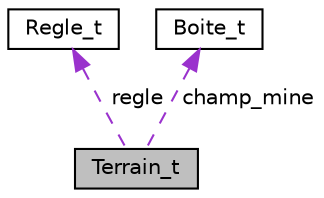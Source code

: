 digraph "Terrain_t"
{
  edge [fontname="Helvetica",fontsize="10",labelfontname="Helvetica",labelfontsize="10"];
  node [fontname="Helvetica",fontsize="10",shape=record];
  Node1 [label="Terrain_t",height=0.2,width=0.4,color="black", fillcolor="grey75", style="filled", fontcolor="black"];
  Node2 -> Node1 [dir="back",color="darkorchid3",fontsize="10",style="dashed",label=" regle" ,fontname="Helvetica"];
  Node2 [label="Regle_t",height=0.2,width=0.4,color="black", fillcolor="white", style="filled",URL="$structRegle__t.html"];
  Node3 -> Node1 [dir="back",color="darkorchid3",fontsize="10",style="dashed",label=" champ_mine" ,fontname="Helvetica"];
  Node3 [label="Boite_t",height=0.2,width=0.4,color="black", fillcolor="white", style="filled",URL="$structBoite__t.html"];
}
